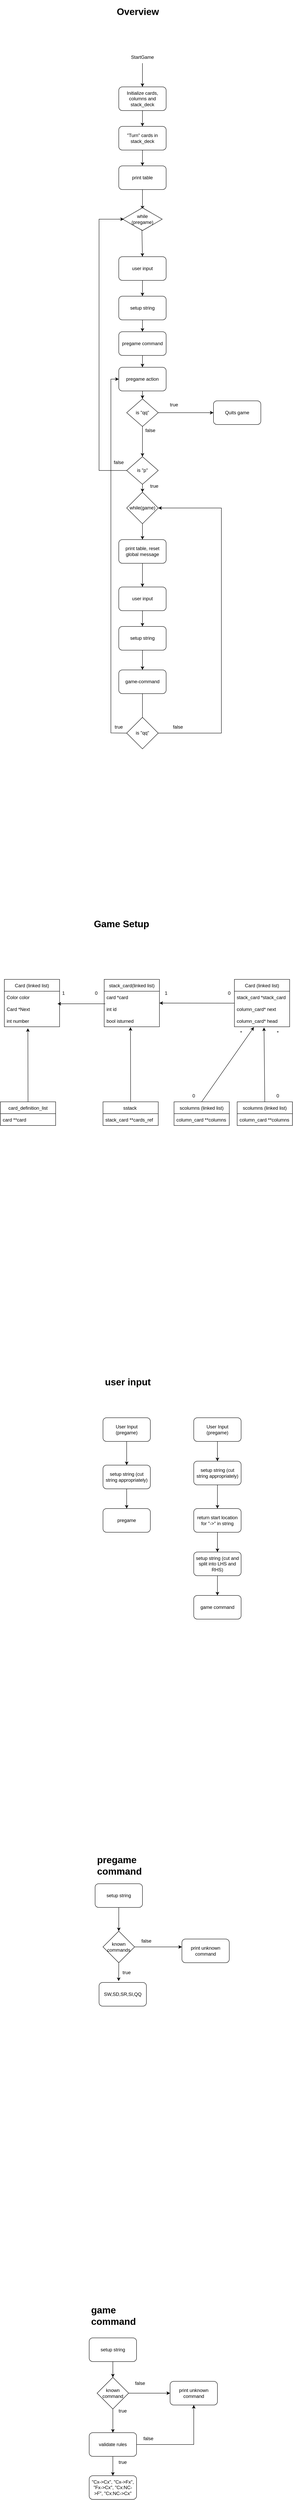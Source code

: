 <mxfile version="18.0.1" type="device"><diagram id="SRDkrTQrecq7NAwUERQQ" name="Page-1"><mxGraphModel dx="865" dy="514" grid="1" gridSize="10" guides="1" tooltips="1" connect="1" arrows="1" fold="1" page="1" pageScale="1" pageWidth="827" pageHeight="1169" math="0" shadow="0"><root><mxCell id="0"/><mxCell id="1" parent="0"/><mxCell id="WkIi9KfZ_SgKtXEIx_zf-10" value="StartGame" style="text;html=1;strokeColor=none;fillColor=none;align=center;verticalAlign=middle;whiteSpace=wrap;rounded=0;" parent="1" vertex="1"><mxGeometry x="360" y="160" width="60" height="30" as="geometry"/></mxCell><mxCell id="WkIi9KfZ_SgKtXEIx_zf-12" value="" style="endArrow=classic;html=1;rounded=0;exitX=0.5;exitY=1;exitDx=0;exitDy=0;" parent="1" source="WkIi9KfZ_SgKtXEIx_zf-10" edge="1"><mxGeometry width="50" height="50" relative="1" as="geometry"><mxPoint x="380" y="400" as="sourcePoint"/><mxPoint x="390" y="250" as="targetPoint"/></mxGeometry></mxCell><mxCell id="WkIi9KfZ_SgKtXEIx_zf-13" value="Initialize cards, columns and stack_deck" style="rounded=1;whiteSpace=wrap;html=1;" parent="1" vertex="1"><mxGeometry x="330" y="250" width="120" height="60" as="geometry"/></mxCell><mxCell id="WkIi9KfZ_SgKtXEIx_zf-15" value="&quot;Turn&quot; cards in stack_deck" style="rounded=1;whiteSpace=wrap;html=1;" parent="1" vertex="1"><mxGeometry x="330" y="350" width="120" height="60" as="geometry"/></mxCell><mxCell id="WkIi9KfZ_SgKtXEIx_zf-16" value="" style="endArrow=classic;html=1;rounded=0;exitX=0.5;exitY=1;exitDx=0;exitDy=0;entryX=0.5;entryY=0;entryDx=0;entryDy=0;" parent="1" source="WkIi9KfZ_SgKtXEIx_zf-13" target="WkIi9KfZ_SgKtXEIx_zf-15" edge="1"><mxGeometry width="50" height="50" relative="1" as="geometry"><mxPoint x="380" y="380" as="sourcePoint"/><mxPoint x="430" y="330" as="targetPoint"/></mxGeometry></mxCell><mxCell id="WkIi9KfZ_SgKtXEIx_zf-17" value="" style="endArrow=classic;html=1;rounded=0;exitX=0.5;exitY=1;exitDx=0;exitDy=0;" parent="1" source="WkIi9KfZ_SgKtXEIx_zf-15" edge="1"><mxGeometry width="50" height="50" relative="1" as="geometry"><mxPoint x="380" y="480" as="sourcePoint"/><mxPoint x="390" y="450" as="targetPoint"/></mxGeometry></mxCell><mxCell id="WkIi9KfZ_SgKtXEIx_zf-18" value="print table" style="rounded=1;whiteSpace=wrap;html=1;" parent="1" vertex="1"><mxGeometry x="330" y="450" width="120" height="60" as="geometry"/></mxCell><mxCell id="WkIi9KfZ_SgKtXEIx_zf-19" value="" style="endArrow=classic;html=1;rounded=0;exitX=0.5;exitY=1;exitDx=0;exitDy=0;" parent="1" source="WkIi9KfZ_SgKtXEIx_zf-18" edge="1"><mxGeometry width="50" height="50" relative="1" as="geometry"><mxPoint x="380" y="580" as="sourcePoint"/><mxPoint x="390" y="560" as="targetPoint"/></mxGeometry></mxCell><mxCell id="WkIi9KfZ_SgKtXEIx_zf-21" value="while&lt;br&gt;(pregame)" style="html=1;whiteSpace=wrap;aspect=fixed;shape=isoRectangle;" parent="1" vertex="1"><mxGeometry x="340" y="555" width="100" height="60" as="geometry"/></mxCell><mxCell id="WkIi9KfZ_SgKtXEIx_zf-23" value="user input" style="rounded=1;whiteSpace=wrap;html=1;" parent="1" vertex="1"><mxGeometry x="330" y="680" width="120" height="60" as="geometry"/></mxCell><mxCell id="WkIi9KfZ_SgKtXEIx_zf-27" value="" style="endArrow=classic;html=1;rounded=0;exitX=0.486;exitY=0.943;exitDx=0;exitDy=0;exitPerimeter=0;" parent="1" source="WkIi9KfZ_SgKtXEIx_zf-21" edge="1"><mxGeometry width="50" height="50" relative="1" as="geometry"><mxPoint x="340" y="800" as="sourcePoint"/><mxPoint x="390" y="680" as="targetPoint"/></mxGeometry></mxCell><mxCell id="WkIi9KfZ_SgKtXEIx_zf-31" value="is &quot;p&quot;" style="rhombus;whiteSpace=wrap;html=1;" parent="1" vertex="1"><mxGeometry x="350" y="1186.35" width="80" height="70" as="geometry"/></mxCell><mxCell id="WkIi9KfZ_SgKtXEIx_zf-35" value="true" style="text;html=1;strokeColor=none;fillColor=none;align=center;verticalAlign=middle;whiteSpace=wrap;rounded=0;" parent="1" vertex="1"><mxGeometry x="440" y="1040" width="60" height="30" as="geometry"/></mxCell><mxCell id="WkIi9KfZ_SgKtXEIx_zf-36" value="false" style="text;html=1;strokeColor=none;fillColor=none;align=center;verticalAlign=middle;whiteSpace=wrap;rounded=0;" parent="1" vertex="1"><mxGeometry x="380" y="1105" width="60" height="30" as="geometry"/></mxCell><mxCell id="WkIi9KfZ_SgKtXEIx_zf-38" value="pregame command" style="rounded=1;whiteSpace=wrap;html=1;" parent="1" vertex="1"><mxGeometry x="330" y="870" width="120" height="60" as="geometry"/></mxCell><mxCell id="WkIi9KfZ_SgKtXEIx_zf-40" value="print table, reset global message" style="rounded=1;whiteSpace=wrap;html=1;" parent="1" vertex="1"><mxGeometry x="330" y="1396.35" width="120" height="60" as="geometry"/></mxCell><mxCell id="WkIi9KfZ_SgKtXEIx_zf-48" value="" style="endArrow=classic;html=1;rounded=0;exitX=0.5;exitY=1;exitDx=0;exitDy=0;entryX=0.5;entryY=0;entryDx=0;entryDy=0;" parent="1" source="WkIi9KfZ_SgKtXEIx_zf-40" target="WkIi9KfZ_SgKtXEIx_zf-50" edge="1"><mxGeometry width="50" height="50" relative="1" as="geometry"><mxPoint x="330" y="1356.35" as="sourcePoint"/><mxPoint x="389.56" y="1473.05" as="targetPoint"/></mxGeometry></mxCell><mxCell id="WkIi9KfZ_SgKtXEIx_zf-50" value="user input" style="rounded=1;whiteSpace=wrap;html=1;" parent="1" vertex="1"><mxGeometry x="330" y="1516.35" width="120" height="60" as="geometry"/></mxCell><mxCell id="WkIi9KfZ_SgKtXEIx_zf-51" value="" style="endArrow=classic;html=1;rounded=0;exitX=0.5;exitY=1;exitDx=0;exitDy=0;entryX=0.5;entryY=0;entryDx=0;entryDy=0;" parent="1" source="WkIi9KfZ_SgKtXEIx_zf-50" target="WkIi9KfZ_SgKtXEIx_zf-52" edge="1"><mxGeometry width="50" height="50" relative="1" as="geometry"><mxPoint x="390" y="1576.35" as="sourcePoint"/><mxPoint x="390" y="1586.35" as="targetPoint"/></mxGeometry></mxCell><mxCell id="WkIi9KfZ_SgKtXEIx_zf-52" value="setup string" style="rounded=1;whiteSpace=wrap;html=1;" parent="1" vertex="1"><mxGeometry x="330" y="1616.35" width="120" height="60" as="geometry"/></mxCell><mxCell id="WkIi9KfZ_SgKtXEIx_zf-53" value="" style="endArrow=classic;html=1;rounded=0;exitX=0.5;exitY=1;exitDx=0;exitDy=0;entryX=0.5;entryY=0;entryDx=0;entryDy=0;" parent="1" source="WkIi9KfZ_SgKtXEIx_zf-52" target="WkIi9KfZ_SgKtXEIx_zf-54" edge="1"><mxGeometry width="50" height="50" relative="1" as="geometry"><mxPoint x="390" y="1576.35" as="sourcePoint"/><mxPoint x="390" y="1686.35" as="targetPoint"/></mxGeometry></mxCell><mxCell id="WkIi9KfZ_SgKtXEIx_zf-54" value="game-command" style="rounded=1;whiteSpace=wrap;html=1;" parent="1" vertex="1"><mxGeometry x="330" y="1726.35" width="120" height="60" as="geometry"/></mxCell><mxCell id="WkIi9KfZ_SgKtXEIx_zf-57" value="while(game)" style="rhombus;whiteSpace=wrap;html=1;" parent="1" vertex="1"><mxGeometry x="350" y="1276.35" width="80" height="80" as="geometry"/></mxCell><mxCell id="WkIi9KfZ_SgKtXEIx_zf-59" value="" style="endArrow=classic;html=1;rounded=0;entryX=1;entryY=0.5;entryDx=0;entryDy=0;exitX=1;exitY=0.5;exitDx=0;exitDy=0;" parent="1" source="WkIi9KfZ_SgKtXEIx_zf-77" target="WkIi9KfZ_SgKtXEIx_zf-57" edge="1"><mxGeometry width="50" height="50" relative="1" as="geometry"><mxPoint x="590" y="1846.35" as="sourcePoint"/><mxPoint x="580" y="1276.35" as="targetPoint"/><Array as="points"><mxPoint x="590" y="1886.35"/><mxPoint x="590" y="1316.35"/></Array></mxGeometry></mxCell><mxCell id="WkIi9KfZ_SgKtXEIx_zf-60" value="" style="endArrow=classic;html=1;rounded=0;exitX=0.5;exitY=1;exitDx=0;exitDy=0;entryX=0.5;entryY=0;entryDx=0;entryDy=0;" parent="1" source="WkIi9KfZ_SgKtXEIx_zf-57" target="WkIi9KfZ_SgKtXEIx_zf-40" edge="1"><mxGeometry width="50" height="50" relative="1" as="geometry"><mxPoint x="390" y="1436.35" as="sourcePoint"/><mxPoint x="440" y="1386.35" as="targetPoint"/></mxGeometry></mxCell><mxCell id="WkIi9KfZ_SgKtXEIx_zf-64" value="setup string" style="rounded=1;whiteSpace=wrap;html=1;" parent="1" vertex="1"><mxGeometry x="330" y="780" width="120" height="60" as="geometry"/></mxCell><mxCell id="WkIi9KfZ_SgKtXEIx_zf-69" value="" style="endArrow=classic;html=1;rounded=0;exitX=0.5;exitY=1;exitDx=0;exitDy=0;entryX=0.5;entryY=0;entryDx=0;entryDy=0;" parent="1" source="WkIi9KfZ_SgKtXEIx_zf-23" target="WkIi9KfZ_SgKtXEIx_zf-64" edge="1"><mxGeometry width="50" height="50" relative="1" as="geometry"><mxPoint x="380" y="940" as="sourcePoint"/><mxPoint x="430" y="890" as="targetPoint"/></mxGeometry></mxCell><mxCell id="WkIi9KfZ_SgKtXEIx_zf-70" value="" style="endArrow=classic;html=1;rounded=0;exitX=0.5;exitY=1;exitDx=0;exitDy=0;entryX=0.5;entryY=0;entryDx=0;entryDy=0;" parent="1" source="WkIi9KfZ_SgKtXEIx_zf-64" target="WkIi9KfZ_SgKtXEIx_zf-38" edge="1"><mxGeometry width="50" height="50" relative="1" as="geometry"><mxPoint x="400" y="750" as="sourcePoint"/><mxPoint x="400" y="790" as="targetPoint"/></mxGeometry></mxCell><mxCell id="WkIi9KfZ_SgKtXEIx_zf-71" value="" style="endArrow=classic;html=1;rounded=0;exitX=0;exitY=0.5;exitDx=0;exitDy=0;entryX=0.029;entryY=0.5;entryDx=0;entryDy=0;entryPerimeter=0;" parent="1" source="WkIi9KfZ_SgKtXEIx_zf-31" target="WkIi9KfZ_SgKtXEIx_zf-21" edge="1"><mxGeometry width="50" height="50" relative="1" as="geometry"><mxPoint x="380" y="986.35" as="sourcePoint"/><mxPoint x="358.25" y="630.0" as="targetPoint"/><Array as="points"><mxPoint x="280" y="1221.35"/><mxPoint x="280" y="585"/></Array></mxGeometry></mxCell><mxCell id="WkIi9KfZ_SgKtXEIx_zf-73" value="pregame action" style="rounded=1;whiteSpace=wrap;html=1;" parent="1" vertex="1"><mxGeometry x="330" y="960" width="120" height="60" as="geometry"/></mxCell><mxCell id="WkIi9KfZ_SgKtXEIx_zf-74" value="" style="endArrow=classic;html=1;rounded=0;exitX=0.5;exitY=1;exitDx=0;exitDy=0;entryX=0.5;entryY=0;entryDx=0;entryDy=0;" parent="1" source="WkIi9KfZ_SgKtXEIx_zf-38" target="WkIi9KfZ_SgKtXEIx_zf-73" edge="1"><mxGeometry width="50" height="50" relative="1" as="geometry"><mxPoint x="380" y="1060" as="sourcePoint"/><mxPoint x="430" y="1010" as="targetPoint"/></mxGeometry></mxCell><mxCell id="WkIi9KfZ_SgKtXEIx_zf-75" value="" style="endArrow=classic;html=1;rounded=0;exitX=0.5;exitY=1;exitDx=0;exitDy=0;entryX=0.5;entryY=0;entryDx=0;entryDy=0;" parent="1" source="WkIi9KfZ_SgKtXEIx_zf-73" target="26YFnQe3it0ptCajtcwy-4" edge="1"><mxGeometry width="50" height="50" relative="1" as="geometry"><mxPoint x="400" y="940" as="sourcePoint"/><mxPoint x="390" y="1050" as="targetPoint"/></mxGeometry></mxCell><mxCell id="WkIi9KfZ_SgKtXEIx_zf-76" value="" style="endArrow=classic;html=1;rounded=0;exitX=0.5;exitY=1;exitDx=0;exitDy=0;entryX=0.5;entryY=0;entryDx=0;entryDy=0;" parent="1" source="WkIi9KfZ_SgKtXEIx_zf-31" target="WkIi9KfZ_SgKtXEIx_zf-57" edge="1"><mxGeometry width="50" height="50" relative="1" as="geometry"><mxPoint x="380" y="1346.35" as="sourcePoint"/><mxPoint x="430" y="1296.35" as="targetPoint"/></mxGeometry></mxCell><mxCell id="WkIi9KfZ_SgKtXEIx_zf-77" value="is &quot;qq&quot;" style="rhombus;whiteSpace=wrap;html=1;" parent="1" vertex="1"><mxGeometry x="350" y="1846.35" width="80" height="80" as="geometry"/></mxCell><mxCell id="26YFnQe3it0ptCajtcwy-1" value="" style="endArrow=none;html=1;rounded=0;exitX=0.5;exitY=1;exitDx=0;exitDy=0;" parent="1" source="WkIi9KfZ_SgKtXEIx_zf-54" target="WkIi9KfZ_SgKtXEIx_zf-77" edge="1"><mxGeometry width="50" height="50" relative="1" as="geometry"><mxPoint x="450" y="1816.35" as="sourcePoint"/><mxPoint x="500" y="1766.35" as="targetPoint"/></mxGeometry></mxCell><mxCell id="26YFnQe3it0ptCajtcwy-2" value="false" style="text;html=1;strokeColor=none;fillColor=none;align=center;verticalAlign=middle;whiteSpace=wrap;rounded=0;" parent="1" vertex="1"><mxGeometry x="450" y="1856.35" width="60" height="30" as="geometry"/></mxCell><mxCell id="26YFnQe3it0ptCajtcwy-3" value="" style="endArrow=classic;html=1;rounded=0;exitX=0;exitY=0.5;exitDx=0;exitDy=0;entryX=0;entryY=0.5;entryDx=0;entryDy=0;" parent="1" source="WkIi9KfZ_SgKtXEIx_zf-77" target="WkIi9KfZ_SgKtXEIx_zf-73" edge="1"><mxGeometry width="50" height="50" relative="1" as="geometry"><mxPoint x="560" y="1700" as="sourcePoint"/><mxPoint x="310" y="970" as="targetPoint"/><Array as="points"><mxPoint x="310" y="1886"/><mxPoint x="310" y="990"/></Array></mxGeometry></mxCell><mxCell id="26YFnQe3it0ptCajtcwy-4" value="is &quot;qq&quot;" style="rhombus;whiteSpace=wrap;html=1;" parent="1" vertex="1"><mxGeometry x="350" y="1040" width="80" height="70" as="geometry"/></mxCell><mxCell id="26YFnQe3it0ptCajtcwy-5" value="" style="endArrow=classic;html=1;rounded=0;exitX=0.5;exitY=1;exitDx=0;exitDy=0;entryX=0.5;entryY=0;entryDx=0;entryDy=0;" parent="1" source="26YFnQe3it0ptCajtcwy-4" target="WkIi9KfZ_SgKtXEIx_zf-31" edge="1"><mxGeometry width="50" height="50" relative="1" as="geometry"><mxPoint x="560" y="1200" as="sourcePoint"/><mxPoint x="610" y="1150" as="targetPoint"/></mxGeometry></mxCell><mxCell id="26YFnQe3it0ptCajtcwy-6" value="" style="endArrow=classic;html=1;rounded=0;exitX=1;exitY=0.5;exitDx=0;exitDy=0;" parent="1" source="26YFnQe3it0ptCajtcwy-4" edge="1"><mxGeometry width="50" height="50" relative="1" as="geometry"><mxPoint x="560" y="900" as="sourcePoint"/><mxPoint x="570" y="1075" as="targetPoint"/></mxGeometry></mxCell><mxCell id="26YFnQe3it0ptCajtcwy-7" value="Quits game" style="rounded=1;whiteSpace=wrap;html=1;" parent="1" vertex="1"><mxGeometry x="570" y="1045" width="120" height="60" as="geometry"/></mxCell><mxCell id="26YFnQe3it0ptCajtcwy-8" value="true" style="text;html=1;strokeColor=none;fillColor=none;align=center;verticalAlign=middle;whiteSpace=wrap;rounded=0;" parent="1" vertex="1"><mxGeometry x="390" y="1246.35" width="60" height="30" as="geometry"/></mxCell><mxCell id="26YFnQe3it0ptCajtcwy-9" value="false" style="text;html=1;strokeColor=none;fillColor=none;align=center;verticalAlign=middle;whiteSpace=wrap;rounded=0;" parent="1" vertex="1"><mxGeometry x="300" y="1186.35" width="60" height="30" as="geometry"/></mxCell><mxCell id="26YFnQe3it0ptCajtcwy-10" value="true" style="text;html=1;strokeColor=none;fillColor=none;align=center;verticalAlign=middle;whiteSpace=wrap;rounded=0;" parent="1" vertex="1"><mxGeometry x="300" y="1856.35" width="60" height="30" as="geometry"/></mxCell><mxCell id="26YFnQe3it0ptCajtcwy-11" value="&lt;h1&gt;Overview&lt;/h1&gt;" style="text;html=1;strokeColor=none;fillColor=none;spacing=5;spacingTop=-20;whiteSpace=wrap;overflow=hidden;rounded=0;" parent="1" vertex="1"><mxGeometry x="320" y="40" width="190" height="120" as="geometry"/></mxCell><mxCell id="26YFnQe3it0ptCajtcwy-36" value="Card (linked list)" style="swimlane;fontStyle=0;childLayout=stackLayout;horizontal=1;startSize=30;horizontalStack=0;resizeParent=1;resizeParentMax=0;resizeLast=0;collapsible=1;marginBottom=0;" parent="1" vertex="1"><mxGeometry x="40" y="2510" width="140" height="120" as="geometry"/></mxCell><mxCell id="26YFnQe3it0ptCajtcwy-37" value="Color color" style="text;strokeColor=none;fillColor=none;align=left;verticalAlign=middle;spacingLeft=4;spacingRight=4;overflow=hidden;points=[[0,0.5],[1,0.5]];portConstraint=eastwest;rotatable=0;" parent="26YFnQe3it0ptCajtcwy-36" vertex="1"><mxGeometry y="30" width="140" height="30" as="geometry"/></mxCell><mxCell id="26YFnQe3it0ptCajtcwy-38" value="Card *Next" style="text;strokeColor=none;fillColor=none;align=left;verticalAlign=middle;spacingLeft=4;spacingRight=4;overflow=hidden;points=[[0,0.5],[1,0.5]];portConstraint=eastwest;rotatable=0;" parent="26YFnQe3it0ptCajtcwy-36" vertex="1"><mxGeometry y="60" width="140" height="30" as="geometry"/></mxCell><mxCell id="26YFnQe3it0ptCajtcwy-39" value="int number" style="text;strokeColor=none;fillColor=none;align=left;verticalAlign=middle;spacingLeft=4;spacingRight=4;overflow=hidden;points=[[0,0.5],[1,0.5]];portConstraint=eastwest;rotatable=0;" parent="26YFnQe3it0ptCajtcwy-36" vertex="1"><mxGeometry y="90" width="140" height="30" as="geometry"/></mxCell><mxCell id="26YFnQe3it0ptCajtcwy-40" value="stack_card(linked list)" style="swimlane;fontStyle=0;childLayout=stackLayout;horizontal=1;startSize=30;horizontalStack=0;resizeParent=1;resizeParentMax=0;resizeLast=0;collapsible=1;marginBottom=0;" parent="1" vertex="1"><mxGeometry x="293" y="2510" width="140" height="120" as="geometry"/></mxCell><mxCell id="26YFnQe3it0ptCajtcwy-41" value="card *card" style="text;strokeColor=none;fillColor=none;align=left;verticalAlign=middle;spacingLeft=4;spacingRight=4;overflow=hidden;points=[[0,0.5],[1,0.5]];portConstraint=eastwest;rotatable=0;" parent="26YFnQe3it0ptCajtcwy-40" vertex="1"><mxGeometry y="30" width="140" height="30" as="geometry"/></mxCell><mxCell id="26YFnQe3it0ptCajtcwy-42" value="int id" style="text;strokeColor=none;fillColor=none;align=left;verticalAlign=middle;spacingLeft=4;spacingRight=4;overflow=hidden;points=[[0,0.5],[1,0.5]];portConstraint=eastwest;rotatable=0;" parent="26YFnQe3it0ptCajtcwy-40" vertex="1"><mxGeometry y="60" width="140" height="30" as="geometry"/></mxCell><mxCell id="26YFnQe3it0ptCajtcwy-43" value="bool isturned" style="text;strokeColor=none;fillColor=none;align=left;verticalAlign=middle;spacingLeft=4;spacingRight=4;overflow=hidden;points=[[0,0.5],[1,0.5]];portConstraint=eastwest;rotatable=0;" parent="26YFnQe3it0ptCajtcwy-40" vertex="1"><mxGeometry y="90" width="140" height="30" as="geometry"/></mxCell><mxCell id="26YFnQe3it0ptCajtcwy-44" value="" style="endArrow=classic;html=1;rounded=0;exitX=-0.001;exitY=1.007;exitDx=0;exitDy=0;entryX=1;entryY=0;entryDx=0;entryDy=0;entryPerimeter=0;exitPerimeter=0;" parent="1" source="26YFnQe3it0ptCajtcwy-52" target="26YFnQe3it0ptCajtcwy-42" edge="1"><mxGeometry width="50" height="50" relative="1" as="geometry"><mxPoint x="624.6" y="2535.03" as="sourcePoint"/><mxPoint x="453" y="2540" as="targetPoint"/></mxGeometry></mxCell><mxCell id="26YFnQe3it0ptCajtcwy-45" value="1" style="text;html=1;strokeColor=none;fillColor=none;align=center;verticalAlign=middle;whiteSpace=wrap;rounded=0;" parent="1" vertex="1"><mxGeometry x="420" y="2530" width="60" height="30" as="geometry"/></mxCell><mxCell id="26YFnQe3it0ptCajtcwy-46" value="0" style="text;html=1;strokeColor=none;fillColor=none;align=center;verticalAlign=middle;whiteSpace=wrap;rounded=0;" parent="1" vertex="1"><mxGeometry x="580" y="2530" width="60" height="30" as="geometry"/></mxCell><mxCell id="26YFnQe3it0ptCajtcwy-47" value="1" style="text;html=1;strokeColor=none;fillColor=none;align=center;verticalAlign=middle;whiteSpace=wrap;rounded=0;" parent="1" vertex="1"><mxGeometry x="160" y="2530" width="60" height="30" as="geometry"/></mxCell><mxCell id="26YFnQe3it0ptCajtcwy-48" value="0" style="text;html=1;strokeColor=none;fillColor=none;align=center;verticalAlign=middle;whiteSpace=wrap;rounded=0;" parent="1" vertex="1"><mxGeometry x="243" y="2530" width="60" height="30" as="geometry"/></mxCell><mxCell id="26YFnQe3it0ptCajtcwy-49" value="" style="endArrow=classic;html=1;rounded=0;exitX=0.019;exitY=0.06;exitDx=0;exitDy=0;exitPerimeter=0;entryX=0.963;entryY=0.06;entryDx=0;entryDy=0;entryPerimeter=0;" parent="1" source="26YFnQe3it0ptCajtcwy-42" target="26YFnQe3it0ptCajtcwy-38" edge="1"><mxGeometry width="50" height="50" relative="1" as="geometry"><mxPoint x="433" y="2570" as="sourcePoint"/><mxPoint x="483" y="2520" as="targetPoint"/></mxGeometry></mxCell><mxCell id="26YFnQe3it0ptCajtcwy-50" value="&lt;h1&gt;Game Setup&lt;/h1&gt;" style="text;html=1;strokeColor=none;fillColor=none;spacing=5;spacingTop=-20;whiteSpace=wrap;overflow=hidden;rounded=0;" parent="1" vertex="1"><mxGeometry x="262" y="2350" width="190" height="120" as="geometry"/></mxCell><mxCell id="26YFnQe3it0ptCajtcwy-51" value="Card (linked list)" style="swimlane;fontStyle=0;childLayout=stackLayout;horizontal=1;startSize=30;horizontalStack=0;resizeParent=1;resizeParentMax=0;resizeLast=0;collapsible=1;marginBottom=0;" parent="1" vertex="1"><mxGeometry x="623" y="2510" width="140" height="120" as="geometry"/></mxCell><mxCell id="26YFnQe3it0ptCajtcwy-52" value="stack_card *stack_card" style="text;strokeColor=none;fillColor=none;align=left;verticalAlign=middle;spacingLeft=4;spacingRight=4;overflow=hidden;points=[[0,0.5],[1,0.5]];portConstraint=eastwest;rotatable=0;" parent="26YFnQe3it0ptCajtcwy-51" vertex="1"><mxGeometry y="30" width="140" height="30" as="geometry"/></mxCell><mxCell id="26YFnQe3it0ptCajtcwy-53" value="column_card* next" style="text;strokeColor=none;fillColor=none;align=left;verticalAlign=middle;spacingLeft=4;spacingRight=4;overflow=hidden;points=[[0,0.5],[1,0.5]];portConstraint=eastwest;rotatable=0;" parent="26YFnQe3it0ptCajtcwy-51" vertex="1"><mxGeometry y="60" width="140" height="30" as="geometry"/></mxCell><mxCell id="26YFnQe3it0ptCajtcwy-54" value="column_card* head" style="text;strokeColor=none;fillColor=none;align=left;verticalAlign=middle;spacingLeft=4;spacingRight=4;overflow=hidden;points=[[0,0.5],[1,0.5]];portConstraint=eastwest;rotatable=0;" parent="26YFnQe3it0ptCajtcwy-51" vertex="1"><mxGeometry y="90" width="140" height="30" as="geometry"/></mxCell><mxCell id="26YFnQe3it0ptCajtcwy-55" value="scolumns (linked list)" style="swimlane;fontStyle=0;childLayout=stackLayout;horizontal=1;startSize=30;horizontalStack=0;resizeParent=1;resizeParentMax=0;resizeLast=0;collapsible=1;marginBottom=0;" parent="1" vertex="1"><mxGeometry x="630" y="2820" width="140" height="60" as="geometry"/></mxCell><mxCell id="26YFnQe3it0ptCajtcwy-56" value="column_card **columns" style="text;strokeColor=none;fillColor=none;align=left;verticalAlign=middle;spacingLeft=4;spacingRight=4;overflow=hidden;points=[[0,0.5],[1,0.5]];portConstraint=eastwest;rotatable=0;" parent="26YFnQe3it0ptCajtcwy-55" vertex="1"><mxGeometry y="30" width="140" height="30" as="geometry"/></mxCell><mxCell id="26YFnQe3it0ptCajtcwy-57" value="" style="endArrow=classic;html=1;rounded=0;entryX=0.536;entryY=1.06;entryDx=0;entryDy=0;entryPerimeter=0;exitX=0.5;exitY=0;exitDx=0;exitDy=0;" parent="1" source="26YFnQe3it0ptCajtcwy-55" target="26YFnQe3it0ptCajtcwy-54" edge="1"><mxGeometry width="50" height="50" relative="1" as="geometry"><mxPoint x="360" y="2750" as="sourcePoint"/><mxPoint x="410" y="2700" as="targetPoint"/></mxGeometry></mxCell><mxCell id="26YFnQe3it0ptCajtcwy-58" value="0" style="text;html=1;strokeColor=none;fillColor=none;align=center;verticalAlign=middle;whiteSpace=wrap;rounded=0;" parent="1" vertex="1"><mxGeometry x="703" y="2790" width="60" height="30" as="geometry"/></mxCell><mxCell id="26YFnQe3it0ptCajtcwy-59" value="*" style="text;html=1;strokeColor=none;fillColor=none;align=center;verticalAlign=middle;whiteSpace=wrap;rounded=0;" parent="1" vertex="1"><mxGeometry x="703" y="2630" width="60" height="30" as="geometry"/></mxCell><mxCell id="26YFnQe3it0ptCajtcwy-60" value="sstack " style="swimlane;fontStyle=0;childLayout=stackLayout;horizontal=1;startSize=30;horizontalStack=0;resizeParent=1;resizeParentMax=0;resizeLast=0;collapsible=1;marginBottom=0;" parent="1" vertex="1"><mxGeometry x="290" y="2820" width="140" height="60" as="geometry"/></mxCell><mxCell id="26YFnQe3it0ptCajtcwy-61" value="stack_card **cards_ref" style="text;strokeColor=none;fillColor=none;align=left;verticalAlign=middle;spacingLeft=4;spacingRight=4;overflow=hidden;points=[[0,0.5],[1,0.5]];portConstraint=eastwest;rotatable=0;" parent="26YFnQe3it0ptCajtcwy-60" vertex="1"><mxGeometry y="30" width="140" height="30" as="geometry"/></mxCell><mxCell id="26YFnQe3it0ptCajtcwy-62" value="" style="endArrow=classic;html=1;rounded=0;entryX=0.476;entryY=1.033;entryDx=0;entryDy=0;entryPerimeter=0;exitX=0.5;exitY=0;exitDx=0;exitDy=0;" parent="1" source="26YFnQe3it0ptCajtcwy-60" target="26YFnQe3it0ptCajtcwy-43" edge="1"><mxGeometry width="50" height="50" relative="1" as="geometry"><mxPoint x="710" y="2830" as="sourcePoint"/><mxPoint x="708.04" y="2641.8" as="targetPoint"/></mxGeometry></mxCell><mxCell id="26YFnQe3it0ptCajtcwy-63" value="scolumns (linked list)" style="swimlane;fontStyle=0;childLayout=stackLayout;horizontal=1;startSize=30;horizontalStack=0;resizeParent=1;resizeParentMax=0;resizeLast=0;collapsible=1;marginBottom=0;" parent="1" vertex="1"><mxGeometry x="470" y="2820" width="140" height="60" as="geometry"/></mxCell><mxCell id="26YFnQe3it0ptCajtcwy-64" value="column_card **columns" style="text;strokeColor=none;fillColor=none;align=left;verticalAlign=middle;spacingLeft=4;spacingRight=4;overflow=hidden;points=[[0,0.5],[1,0.5]];portConstraint=eastwest;rotatable=0;" parent="26YFnQe3it0ptCajtcwy-63" vertex="1"><mxGeometry y="30" width="140" height="30" as="geometry"/></mxCell><mxCell id="26YFnQe3it0ptCajtcwy-65" value="" style="endArrow=classic;html=1;rounded=0;entryX=0.353;entryY=1.033;entryDx=0;entryDy=0;entryPerimeter=0;exitX=0.5;exitY=0;exitDx=0;exitDy=0;" parent="1" source="26YFnQe3it0ptCajtcwy-63" target="26YFnQe3it0ptCajtcwy-54" edge="1"><mxGeometry width="50" height="50" relative="1" as="geometry"><mxPoint x="540.98" y="2808.2" as="sourcePoint"/><mxPoint x="539.02" y="2620" as="targetPoint"/></mxGeometry></mxCell><mxCell id="26YFnQe3it0ptCajtcwy-66" value="0" style="text;html=1;strokeColor=none;fillColor=none;align=center;verticalAlign=middle;whiteSpace=wrap;rounded=0;" parent="1" vertex="1"><mxGeometry x="490" y="2790" width="60" height="30" as="geometry"/></mxCell><mxCell id="26YFnQe3it0ptCajtcwy-67" value="*" style="text;html=1;strokeColor=none;fillColor=none;align=center;verticalAlign=middle;whiteSpace=wrap;rounded=0;" parent="1" vertex="1"><mxGeometry x="610" y="2630" width="60" height="30" as="geometry"/></mxCell><mxCell id="26YFnQe3it0ptCajtcwy-68" value="card_definition_list" style="swimlane;fontStyle=0;childLayout=stackLayout;horizontal=1;startSize=30;horizontalStack=0;resizeParent=1;resizeParentMax=0;resizeLast=0;collapsible=1;marginBottom=0;" parent="1" vertex="1"><mxGeometry x="30" y="2820" width="140" height="60" as="geometry"/></mxCell><mxCell id="26YFnQe3it0ptCajtcwy-69" value="card **card" style="text;strokeColor=none;fillColor=none;align=left;verticalAlign=middle;spacingLeft=4;spacingRight=4;overflow=hidden;points=[[0,0.5],[1,0.5]];portConstraint=eastwest;rotatable=0;" parent="26YFnQe3it0ptCajtcwy-68" vertex="1"><mxGeometry y="30" width="140" height="30" as="geometry"/></mxCell><mxCell id="26YFnQe3it0ptCajtcwy-70" value="" style="endArrow=classic;html=1;rounded=0;entryX=0.426;entryY=1.127;entryDx=0;entryDy=0;entryPerimeter=0;exitX=0.5;exitY=0;exitDx=0;exitDy=0;" parent="1" source="26YFnQe3it0ptCajtcwy-68" target="26YFnQe3it0ptCajtcwy-39" edge="1"><mxGeometry width="50" height="50" relative="1" as="geometry"><mxPoint x="120.36" y="2839.01" as="sourcePoint"/><mxPoint x="120.0" y="2650" as="targetPoint"/></mxGeometry></mxCell><mxCell id="zW0hlxQITv0HEYmTrbXy-1" value="&lt;h1&gt;user input&lt;/h1&gt;" style="text;html=1;strokeColor=none;fillColor=none;spacing=5;spacingTop=-20;whiteSpace=wrap;overflow=hidden;rounded=0;" vertex="1" parent="1"><mxGeometry x="290" y="3510" width="190" height="120" as="geometry"/></mxCell><mxCell id="zW0hlxQITv0HEYmTrbXy-2" value="User Input &lt;br&gt;(pregame)" style="rounded=1;whiteSpace=wrap;html=1;" vertex="1" parent="1"><mxGeometry x="290" y="3620" width="120" height="60" as="geometry"/></mxCell><mxCell id="zW0hlxQITv0HEYmTrbXy-3" value="return start location for &quot;-&amp;gt;&quot; in string" style="rounded=1;whiteSpace=wrap;html=1;" vertex="1" parent="1"><mxGeometry x="520" y="3850" width="120" height="60" as="geometry"/></mxCell><mxCell id="zW0hlxQITv0HEYmTrbXy-8" value="setup string (cut string appropriately)" style="rounded=1;whiteSpace=wrap;html=1;" vertex="1" parent="1"><mxGeometry x="290" y="3740" width="120" height="60" as="geometry"/></mxCell><mxCell id="zW0hlxQITv0HEYmTrbXy-9" value="User Input &lt;br&gt;(pregame)" style="rounded=1;whiteSpace=wrap;html=1;" vertex="1" parent="1"><mxGeometry x="520" y="3620" width="120" height="60" as="geometry"/></mxCell><mxCell id="zW0hlxQITv0HEYmTrbXy-10" value="setup string (cut and split into LHS and RHS)" style="rounded=1;whiteSpace=wrap;html=1;" vertex="1" parent="1"><mxGeometry x="520" y="3960" width="120" height="60" as="geometry"/></mxCell><mxCell id="zW0hlxQITv0HEYmTrbXy-11" value="pregame" style="rounded=1;whiteSpace=wrap;html=1;" vertex="1" parent="1"><mxGeometry x="290" y="3850" width="120" height="60" as="geometry"/></mxCell><mxCell id="zW0hlxQITv0HEYmTrbXy-12" value="game command" style="rounded=1;whiteSpace=wrap;html=1;" vertex="1" parent="1"><mxGeometry x="520" y="4070" width="120" height="60" as="geometry"/></mxCell><mxCell id="zW0hlxQITv0HEYmTrbXy-13" value="" style="endArrow=classic;html=1;rounded=0;exitX=0.5;exitY=1;exitDx=0;exitDy=0;entryX=0.5;entryY=0;entryDx=0;entryDy=0;" edge="1" parent="1" source="zW0hlxQITv0HEYmTrbXy-2" target="zW0hlxQITv0HEYmTrbXy-8"><mxGeometry width="50" height="50" relative="1" as="geometry"><mxPoint x="410" y="3840" as="sourcePoint"/><mxPoint x="460" y="3790" as="targetPoint"/></mxGeometry></mxCell><mxCell id="zW0hlxQITv0HEYmTrbXy-14" value="" style="endArrow=classic;html=1;rounded=0;exitX=0.5;exitY=1;exitDx=0;exitDy=0;entryX=0.5;entryY=0;entryDx=0;entryDy=0;" edge="1" parent="1" source="zW0hlxQITv0HEYmTrbXy-8" target="zW0hlxQITv0HEYmTrbXy-11"><mxGeometry width="50" height="50" relative="1" as="geometry"><mxPoint x="410" y="3840" as="sourcePoint"/><mxPoint x="460" y="3790" as="targetPoint"/></mxGeometry></mxCell><mxCell id="zW0hlxQITv0HEYmTrbXy-15" value="" style="endArrow=classic;html=1;rounded=0;exitX=0.5;exitY=1;exitDx=0;exitDy=0;entryX=0.5;entryY=0;entryDx=0;entryDy=0;" edge="1" parent="1" source="zW0hlxQITv0HEYmTrbXy-9" target="zW0hlxQITv0HEYmTrbXy-44"><mxGeometry width="50" height="50" relative="1" as="geometry"><mxPoint x="410" y="3840" as="sourcePoint"/><mxPoint x="580" y="3730" as="targetPoint"/></mxGeometry></mxCell><mxCell id="zW0hlxQITv0HEYmTrbXy-16" value="" style="endArrow=classic;html=1;rounded=0;exitX=0.5;exitY=1;exitDx=0;exitDy=0;entryX=0.5;entryY=0;entryDx=0;entryDy=0;" edge="1" parent="1" source="zW0hlxQITv0HEYmTrbXy-3" target="zW0hlxQITv0HEYmTrbXy-10"><mxGeometry width="50" height="50" relative="1" as="geometry"><mxPoint x="410" y="3950" as="sourcePoint"/><mxPoint x="460" y="3900" as="targetPoint"/></mxGeometry></mxCell><mxCell id="zW0hlxQITv0HEYmTrbXy-17" value="" style="endArrow=classic;html=1;rounded=0;exitX=0.5;exitY=1;exitDx=0;exitDy=0;entryX=0.5;entryY=0;entryDx=0;entryDy=0;" edge="1" parent="1" source="zW0hlxQITv0HEYmTrbXy-10" target="zW0hlxQITv0HEYmTrbXy-12"><mxGeometry width="50" height="50" relative="1" as="geometry"><mxPoint x="410" y="3950" as="sourcePoint"/><mxPoint x="460" y="3900" as="targetPoint"/></mxGeometry></mxCell><mxCell id="zW0hlxQITv0HEYmTrbXy-18" value="&lt;h1&gt;pregame command&lt;/h1&gt;" style="text;html=1;strokeColor=none;fillColor=none;spacing=5;spacingTop=-20;whiteSpace=wrap;overflow=hidden;rounded=0;" vertex="1" parent="1"><mxGeometry x="270" y="4720" width="190" height="120" as="geometry"/></mxCell><mxCell id="zW0hlxQITv0HEYmTrbXy-19" value="setup string" style="rounded=1;whiteSpace=wrap;html=1;" vertex="1" parent="1"><mxGeometry x="270" y="4800" width="120" height="60" as="geometry"/></mxCell><mxCell id="zW0hlxQITv0HEYmTrbXy-21" value="known commands" style="rhombus;whiteSpace=wrap;html=1;" vertex="1" parent="1"><mxGeometry x="290" y="4920" width="80" height="80" as="geometry"/></mxCell><mxCell id="zW0hlxQITv0HEYmTrbXy-22" value="SW,SD,SR,SI,QQ" style="rounded=1;whiteSpace=wrap;html=1;" vertex="1" parent="1"><mxGeometry x="280" y="5050" width="120" height="60" as="geometry"/></mxCell><mxCell id="zW0hlxQITv0HEYmTrbXy-23" value="" style="endArrow=classic;html=1;rounded=0;exitX=1;exitY=0.5;exitDx=0;exitDy=0;" edge="1" parent="1" source="zW0hlxQITv0HEYmTrbXy-21"><mxGeometry width="50" height="50" relative="1" as="geometry"><mxPoint x="420" y="4990" as="sourcePoint"/><mxPoint x="490" y="4960" as="targetPoint"/></mxGeometry></mxCell><mxCell id="zW0hlxQITv0HEYmTrbXy-24" value="print unknown command" style="rounded=1;whiteSpace=wrap;html=1;" vertex="1" parent="1"><mxGeometry x="490" y="4940" width="120" height="60" as="geometry"/></mxCell><mxCell id="zW0hlxQITv0HEYmTrbXy-25" value="false" style="text;html=1;strokeColor=none;fillColor=none;align=center;verticalAlign=middle;whiteSpace=wrap;rounded=0;" vertex="1" parent="1"><mxGeometry x="370" y="4930" width="60" height="30" as="geometry"/></mxCell><mxCell id="zW0hlxQITv0HEYmTrbXy-26" value="true" style="text;html=1;strokeColor=none;fillColor=none;align=center;verticalAlign=middle;whiteSpace=wrap;rounded=0;" vertex="1" parent="1"><mxGeometry x="320" y="5010" width="60" height="30" as="geometry"/></mxCell><mxCell id="zW0hlxQITv0HEYmTrbXy-27" value="" style="endArrow=classic;html=1;rounded=0;exitX=0.5;exitY=1;exitDx=0;exitDy=0;entryX=0.414;entryY=-0.061;entryDx=0;entryDy=0;entryPerimeter=0;" edge="1" parent="1" source="zW0hlxQITv0HEYmTrbXy-21" target="zW0hlxQITv0HEYmTrbXy-22"><mxGeometry width="50" height="50" relative="1" as="geometry"><mxPoint x="420" y="4980" as="sourcePoint"/><mxPoint x="470" y="4930" as="targetPoint"/></mxGeometry></mxCell><mxCell id="zW0hlxQITv0HEYmTrbXy-28" value="" style="endArrow=classic;html=1;rounded=0;exitX=0.5;exitY=1;exitDx=0;exitDy=0;entryX=0.5;entryY=0;entryDx=0;entryDy=0;" edge="1" parent="1" source="zW0hlxQITv0HEYmTrbXy-19" target="zW0hlxQITv0HEYmTrbXy-21"><mxGeometry width="50" height="50" relative="1" as="geometry"><mxPoint x="410" y="4980" as="sourcePoint"/><mxPoint x="460" y="4930" as="targetPoint"/></mxGeometry></mxCell><mxCell id="zW0hlxQITv0HEYmTrbXy-29" value="&lt;h1&gt;game command&lt;/h1&gt;" style="text;html=1;strokeColor=none;fillColor=none;spacing=5;spacingTop=-20;whiteSpace=wrap;overflow=hidden;rounded=0;" vertex="1" parent="1"><mxGeometry x="255" y="5860" width="190" height="120" as="geometry"/></mxCell><mxCell id="zW0hlxQITv0HEYmTrbXy-30" value="setup string" style="rounded=1;whiteSpace=wrap;html=1;" vertex="1" parent="1"><mxGeometry x="255" y="5950" width="120" height="60" as="geometry"/></mxCell><mxCell id="zW0hlxQITv0HEYmTrbXy-31" value="&quot;Cx-&amp;gt;Cx&quot;, &quot;Cx-&amp;gt;Fx&quot;, &quot;Fx-&amp;gt;Cx&quot;, &quot;Cx:NC-&amp;gt;F&quot;, &quot;Cx:NC-&amp;gt;Cx&quot;" style="rounded=1;whiteSpace=wrap;html=1;" vertex="1" parent="1"><mxGeometry x="255" y="6299" width="120" height="60" as="geometry"/></mxCell><mxCell id="zW0hlxQITv0HEYmTrbXy-32" value="" style="endArrow=classic;html=1;rounded=0;exitX=0.5;exitY=1;exitDx=0;exitDy=0;entryX=0.5;entryY=0;entryDx=0;entryDy=0;" edge="1" parent="1" source="zW0hlxQITv0HEYmTrbXy-30" target="zW0hlxQITv0HEYmTrbXy-33"><mxGeometry width="50" height="50" relative="1" as="geometry"><mxPoint x="410" y="5990" as="sourcePoint"/><mxPoint x="320" y="6010" as="targetPoint"/></mxGeometry></mxCell><mxCell id="zW0hlxQITv0HEYmTrbXy-33" value="known command" style="rhombus;whiteSpace=wrap;html=1;" vertex="1" parent="1"><mxGeometry x="275" y="6050" width="80" height="80" as="geometry"/></mxCell><mxCell id="zW0hlxQITv0HEYmTrbXy-34" value="print unknown command" style="rounded=1;whiteSpace=wrap;html=1;" vertex="1" parent="1"><mxGeometry x="460" y="6060" width="120" height="60" as="geometry"/></mxCell><mxCell id="zW0hlxQITv0HEYmTrbXy-35" value="" style="endArrow=classic;html=1;rounded=0;exitX=1;exitY=0.5;exitDx=0;exitDy=0;entryX=0;entryY=0.5;entryDx=0;entryDy=0;" edge="1" parent="1" source="zW0hlxQITv0HEYmTrbXy-33" target="zW0hlxQITv0HEYmTrbXy-34"><mxGeometry width="50" height="50" relative="1" as="geometry"><mxPoint x="410" y="6150" as="sourcePoint"/><mxPoint x="460" y="6100" as="targetPoint"/></mxGeometry></mxCell><mxCell id="zW0hlxQITv0HEYmTrbXy-36" value="" style="endArrow=classic;html=1;rounded=0;exitX=0.5;exitY=1;exitDx=0;exitDy=0;entryX=0.5;entryY=0;entryDx=0;entryDy=0;" edge="1" parent="1" source="zW0hlxQITv0HEYmTrbXy-33" target="zW0hlxQITv0HEYmTrbXy-37"><mxGeometry width="50" height="50" relative="1" as="geometry"><mxPoint x="410" y="6150" as="sourcePoint"/><mxPoint x="330" y="6170" as="targetPoint"/></mxGeometry></mxCell><mxCell id="zW0hlxQITv0HEYmTrbXy-37" value="validate rules" style="rounded=1;whiteSpace=wrap;html=1;" vertex="1" parent="1"><mxGeometry x="255" y="6190" width="120" height="60" as="geometry"/></mxCell><mxCell id="zW0hlxQITv0HEYmTrbXy-38" value="" style="endArrow=classic;html=1;rounded=0;exitX=1;exitY=0.5;exitDx=0;exitDy=0;entryX=0.5;entryY=1;entryDx=0;entryDy=0;" edge="1" parent="1" source="zW0hlxQITv0HEYmTrbXy-37" target="zW0hlxQITv0HEYmTrbXy-34"><mxGeometry width="50" height="50" relative="1" as="geometry"><mxPoint x="410" y="6230" as="sourcePoint"/><mxPoint x="520" y="6220" as="targetPoint"/><Array as="points"><mxPoint x="520" y="6220"/></Array></mxGeometry></mxCell><mxCell id="zW0hlxQITv0HEYmTrbXy-39" value="" style="endArrow=classic;html=1;rounded=0;exitX=0.5;exitY=1;exitDx=0;exitDy=0;entryX=0.5;entryY=0;entryDx=0;entryDy=0;" edge="1" parent="1" source="zW0hlxQITv0HEYmTrbXy-37" target="zW0hlxQITv0HEYmTrbXy-31"><mxGeometry width="50" height="50" relative="1" as="geometry"><mxPoint x="410" y="6230" as="sourcePoint"/><mxPoint x="460" y="6180" as="targetPoint"/></mxGeometry></mxCell><mxCell id="zW0hlxQITv0HEYmTrbXy-40" value="false" style="text;html=1;strokeColor=none;fillColor=none;align=center;verticalAlign=middle;whiteSpace=wrap;rounded=0;" vertex="1" parent="1"><mxGeometry x="354" y="6050" width="60" height="30" as="geometry"/></mxCell><mxCell id="zW0hlxQITv0HEYmTrbXy-41" value="true" style="text;html=1;strokeColor=none;fillColor=none;align=center;verticalAlign=middle;whiteSpace=wrap;rounded=0;" vertex="1" parent="1"><mxGeometry x="310" y="6120" width="60" height="30" as="geometry"/></mxCell><mxCell id="zW0hlxQITv0HEYmTrbXy-42" value="false" style="text;html=1;strokeColor=none;fillColor=none;align=center;verticalAlign=middle;whiteSpace=wrap;rounded=0;" vertex="1" parent="1"><mxGeometry x="375" y="6190" width="60" height="30" as="geometry"/></mxCell><mxCell id="zW0hlxQITv0HEYmTrbXy-43" value="true" style="text;html=1;strokeColor=none;fillColor=none;align=center;verticalAlign=middle;whiteSpace=wrap;rounded=0;" vertex="1" parent="1"><mxGeometry x="310" y="6250" width="60" height="30" as="geometry"/></mxCell><mxCell id="zW0hlxQITv0HEYmTrbXy-44" value="setup string (cut string appropriately)" style="rounded=1;whiteSpace=wrap;html=1;" vertex="1" parent="1"><mxGeometry x="520" y="3730" width="120" height="60" as="geometry"/></mxCell><mxCell id="zW0hlxQITv0HEYmTrbXy-45" value="" style="endArrow=classic;html=1;rounded=0;exitX=0.5;exitY=1;exitDx=0;exitDy=0;entryX=0.5;entryY=0;entryDx=0;entryDy=0;" edge="1" parent="1" source="zW0hlxQITv0HEYmTrbXy-44" target="zW0hlxQITv0HEYmTrbXy-3"><mxGeometry width="50" height="50" relative="1" as="geometry"><mxPoint x="390" y="3900" as="sourcePoint"/><mxPoint x="440" y="3850" as="targetPoint"/></mxGeometry></mxCell></root></mxGraphModel></diagram></mxfile>
